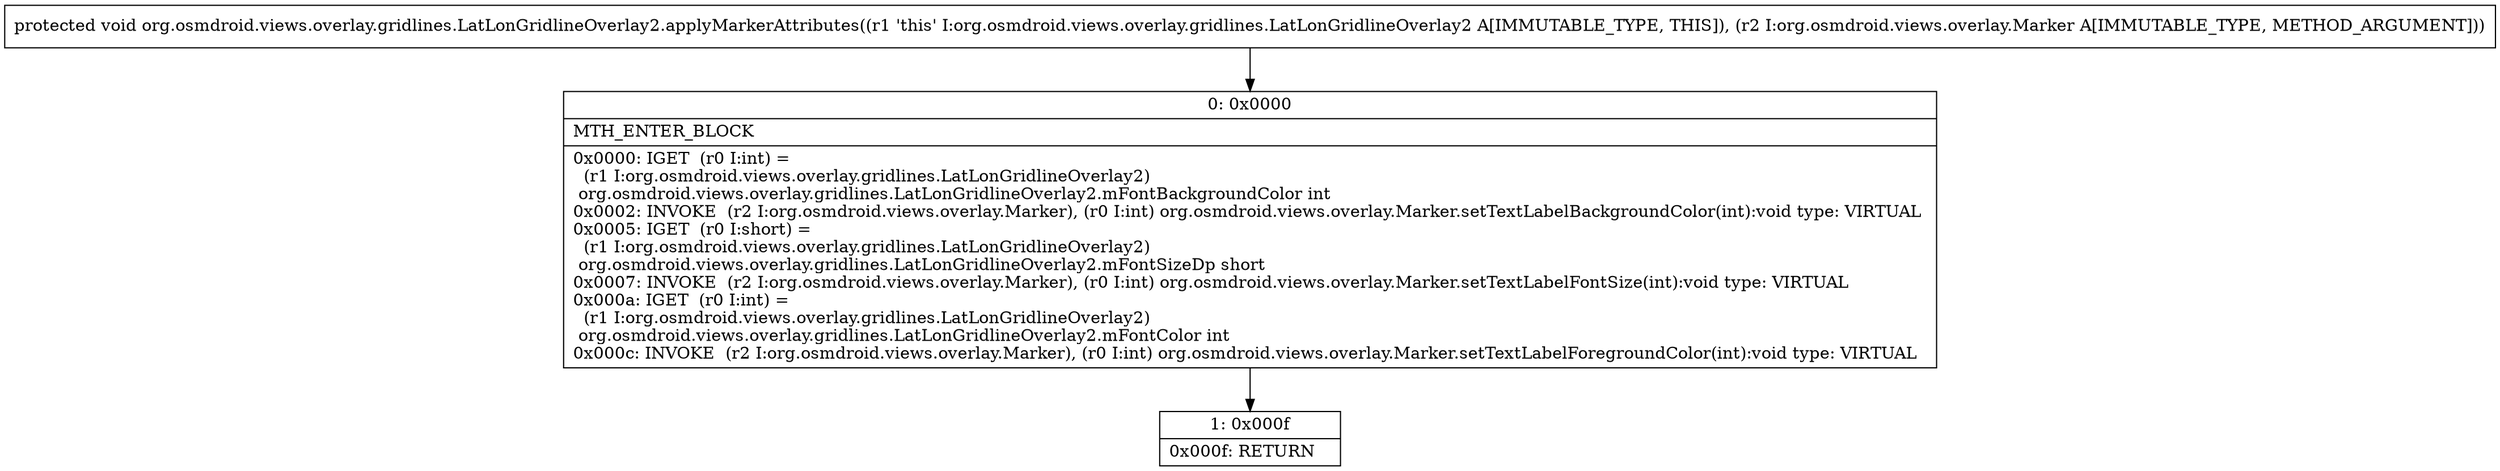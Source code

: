 digraph "CFG fororg.osmdroid.views.overlay.gridlines.LatLonGridlineOverlay2.applyMarkerAttributes(Lorg\/osmdroid\/views\/overlay\/Marker;)V" {
Node_0 [shape=record,label="{0\:\ 0x0000|MTH_ENTER_BLOCK\l|0x0000: IGET  (r0 I:int) = \l  (r1 I:org.osmdroid.views.overlay.gridlines.LatLonGridlineOverlay2)\l org.osmdroid.views.overlay.gridlines.LatLonGridlineOverlay2.mFontBackgroundColor int \l0x0002: INVOKE  (r2 I:org.osmdroid.views.overlay.Marker), (r0 I:int) org.osmdroid.views.overlay.Marker.setTextLabelBackgroundColor(int):void type: VIRTUAL \l0x0005: IGET  (r0 I:short) = \l  (r1 I:org.osmdroid.views.overlay.gridlines.LatLonGridlineOverlay2)\l org.osmdroid.views.overlay.gridlines.LatLonGridlineOverlay2.mFontSizeDp short \l0x0007: INVOKE  (r2 I:org.osmdroid.views.overlay.Marker), (r0 I:int) org.osmdroid.views.overlay.Marker.setTextLabelFontSize(int):void type: VIRTUAL \l0x000a: IGET  (r0 I:int) = \l  (r1 I:org.osmdroid.views.overlay.gridlines.LatLonGridlineOverlay2)\l org.osmdroid.views.overlay.gridlines.LatLonGridlineOverlay2.mFontColor int \l0x000c: INVOKE  (r2 I:org.osmdroid.views.overlay.Marker), (r0 I:int) org.osmdroid.views.overlay.Marker.setTextLabelForegroundColor(int):void type: VIRTUAL \l}"];
Node_1 [shape=record,label="{1\:\ 0x000f|0x000f: RETURN   \l}"];
MethodNode[shape=record,label="{protected void org.osmdroid.views.overlay.gridlines.LatLonGridlineOverlay2.applyMarkerAttributes((r1 'this' I:org.osmdroid.views.overlay.gridlines.LatLonGridlineOverlay2 A[IMMUTABLE_TYPE, THIS]), (r2 I:org.osmdroid.views.overlay.Marker A[IMMUTABLE_TYPE, METHOD_ARGUMENT])) }"];
MethodNode -> Node_0;
Node_0 -> Node_1;
}


